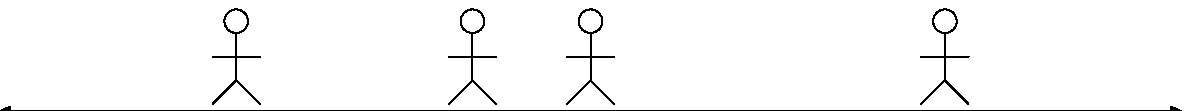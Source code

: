 u:=1.5cm;
f:=0.2*u;

def drawDancefloor =
  pair A,B;
  A:=(0,0);
  B:=(10u,0);

  drawarrow A--B;
  drawarrow B--A;

  for i=1 upto 9:
    draw (i*u, -u/10) -- (i*u, 0);
    label (decimal(i), (i*u, -0.35u) );
  endfor;
enddef;

def drawGuy(expr x) =
  path body;
  body := (0, 0) -- (1f, 1f) -- (1f, 3f) -- (1f, 2f) -- (0f, 2f) -- (2f, 2f) -- (1f, 2f) -- (1f, 1f) -- (2f, 0f);
  path head;
  head := fullcircle scaled f shifted (1f, 3.5f);

  draw body shifted (x*u - 1f, 0.3f);
  draw head shifted (x*u - 1f, 0.3f);
enddef;


beginfig(1)
  drawDancefloor;
  
  drawGuy(2);
  drawGuy(4);
  drawGuy(5);
  drawGuy(8);
endfig;

beginfig(2)
  drawDancefloor;
  
  drawGuy(3);
  drawGuy(4);
  drawGuy(5);
  drawGuy(6);
endfig;


end.
